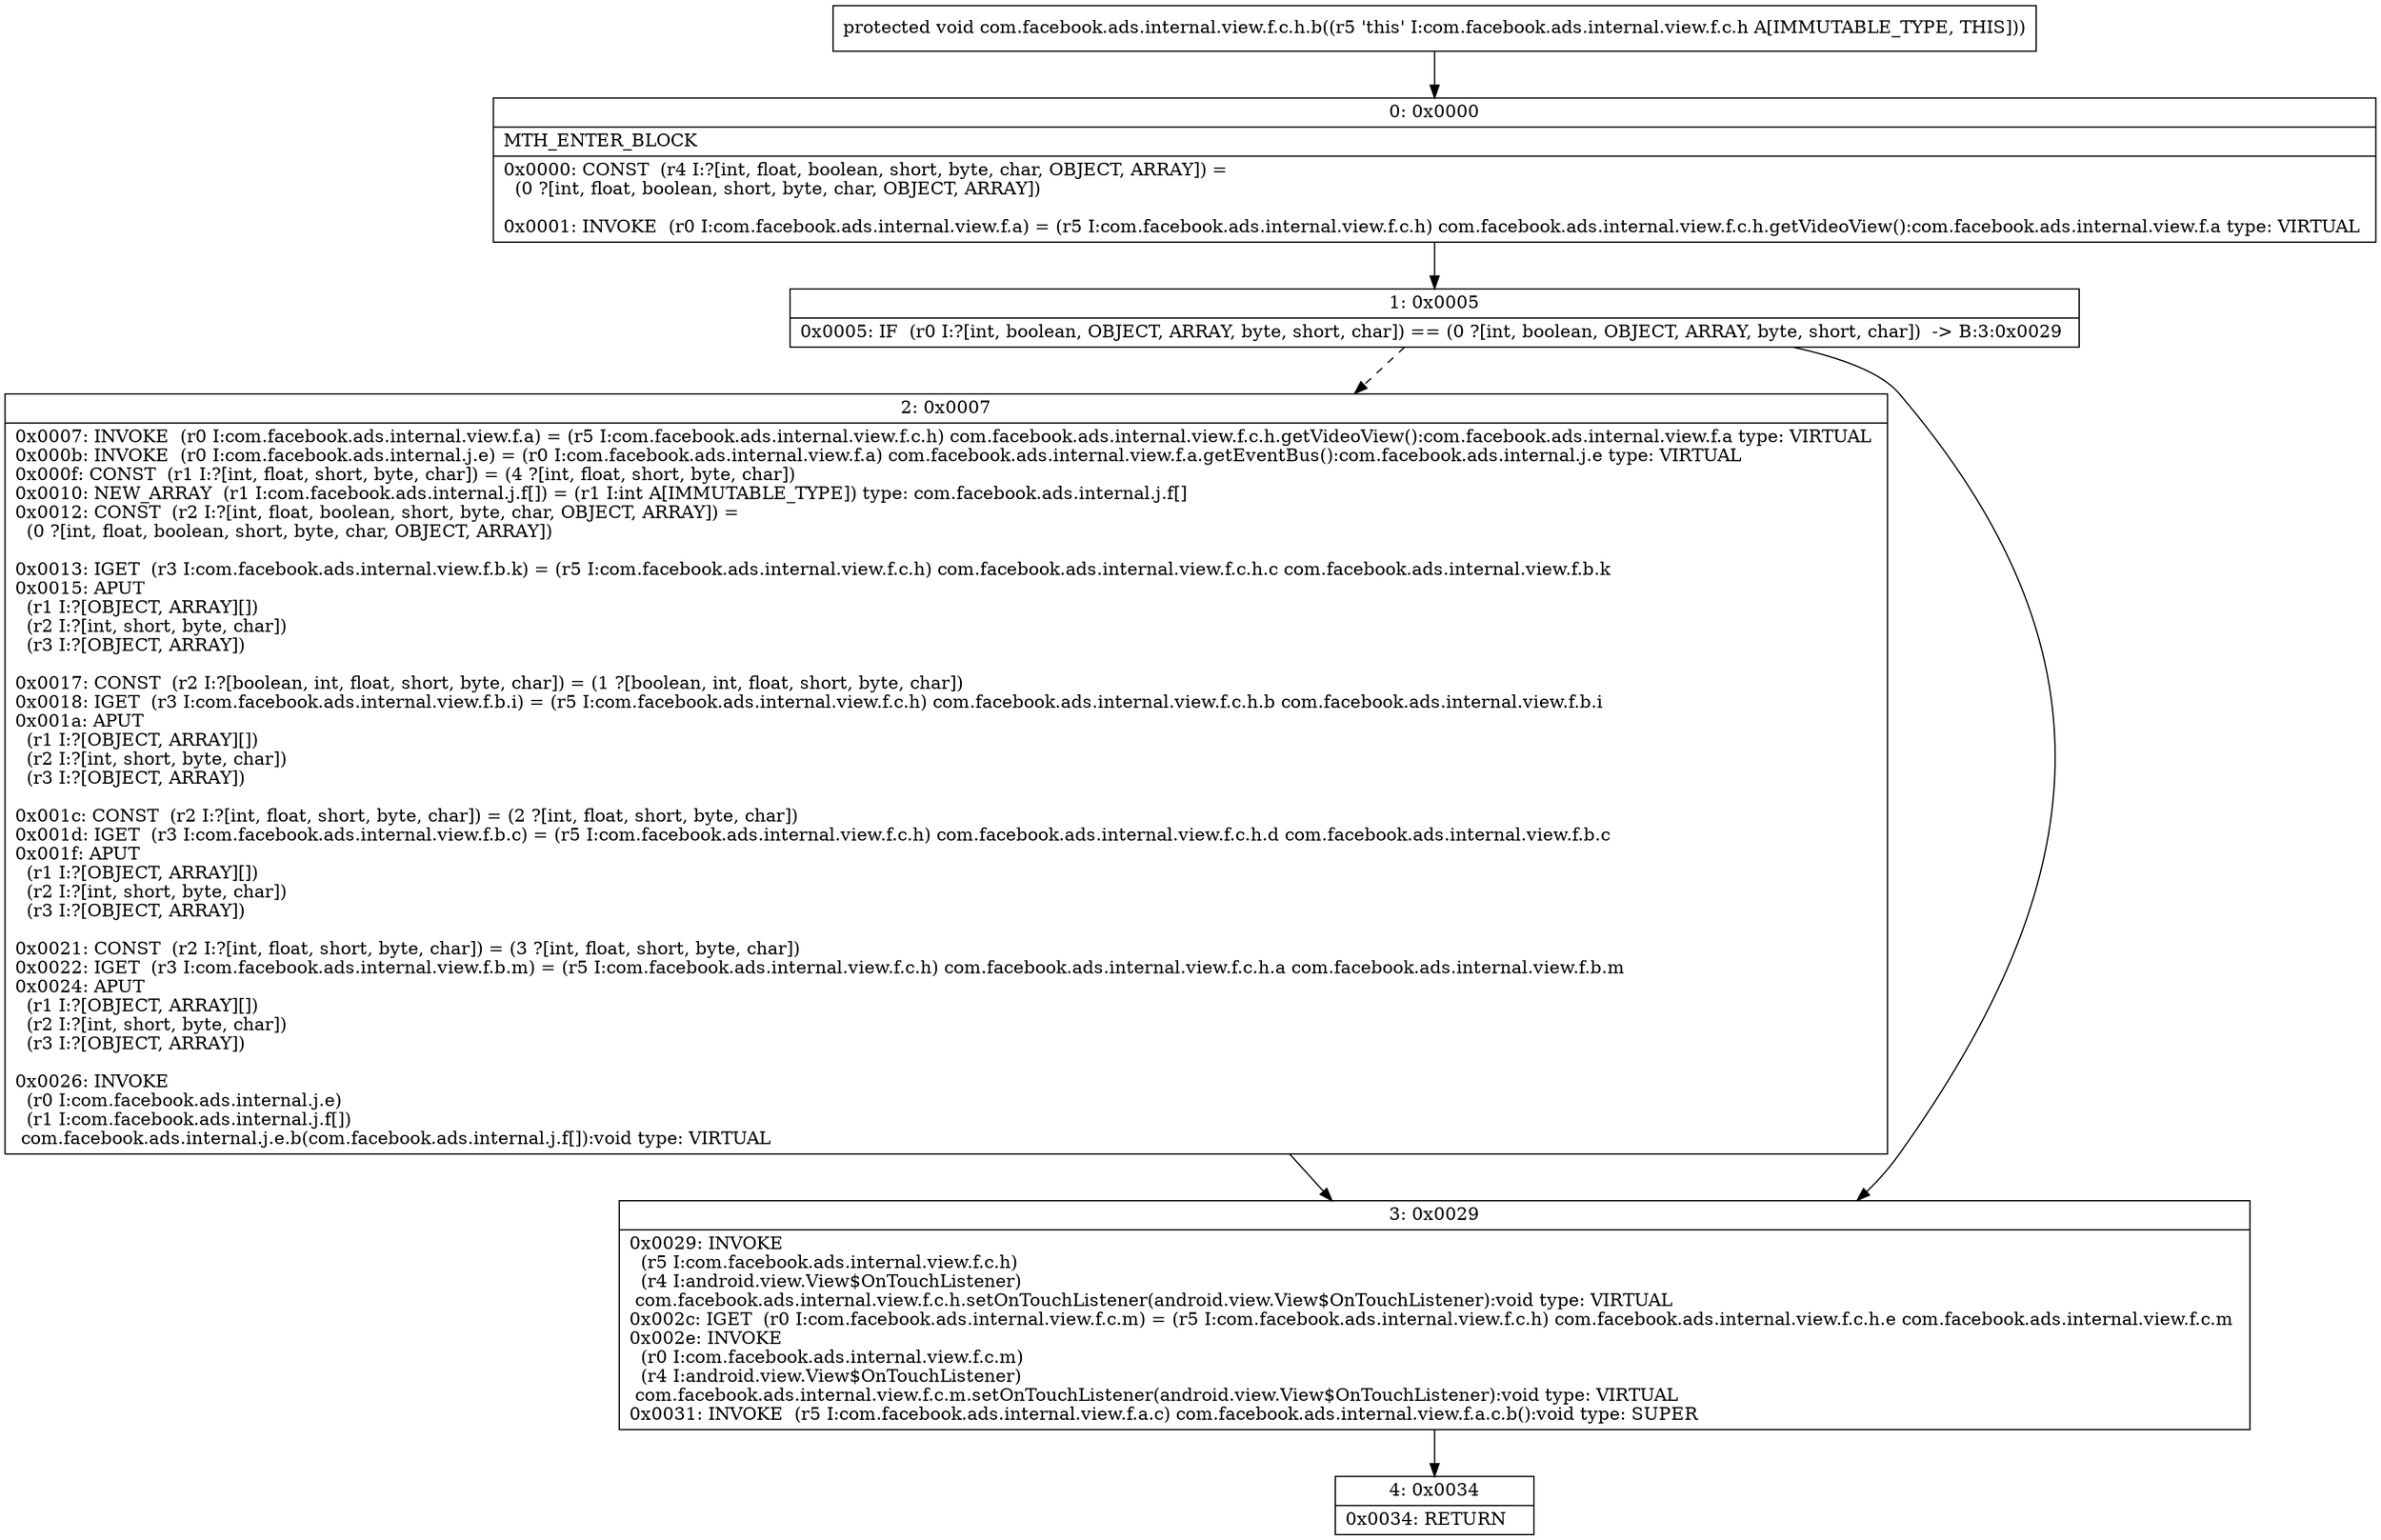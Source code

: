 digraph "CFG forcom.facebook.ads.internal.view.f.c.h.b()V" {
Node_0 [shape=record,label="{0\:\ 0x0000|MTH_ENTER_BLOCK\l|0x0000: CONST  (r4 I:?[int, float, boolean, short, byte, char, OBJECT, ARRAY]) = \l  (0 ?[int, float, boolean, short, byte, char, OBJECT, ARRAY])\l \l0x0001: INVOKE  (r0 I:com.facebook.ads.internal.view.f.a) = (r5 I:com.facebook.ads.internal.view.f.c.h) com.facebook.ads.internal.view.f.c.h.getVideoView():com.facebook.ads.internal.view.f.a type: VIRTUAL \l}"];
Node_1 [shape=record,label="{1\:\ 0x0005|0x0005: IF  (r0 I:?[int, boolean, OBJECT, ARRAY, byte, short, char]) == (0 ?[int, boolean, OBJECT, ARRAY, byte, short, char])  \-\> B:3:0x0029 \l}"];
Node_2 [shape=record,label="{2\:\ 0x0007|0x0007: INVOKE  (r0 I:com.facebook.ads.internal.view.f.a) = (r5 I:com.facebook.ads.internal.view.f.c.h) com.facebook.ads.internal.view.f.c.h.getVideoView():com.facebook.ads.internal.view.f.a type: VIRTUAL \l0x000b: INVOKE  (r0 I:com.facebook.ads.internal.j.e) = (r0 I:com.facebook.ads.internal.view.f.a) com.facebook.ads.internal.view.f.a.getEventBus():com.facebook.ads.internal.j.e type: VIRTUAL \l0x000f: CONST  (r1 I:?[int, float, short, byte, char]) = (4 ?[int, float, short, byte, char]) \l0x0010: NEW_ARRAY  (r1 I:com.facebook.ads.internal.j.f[]) = (r1 I:int A[IMMUTABLE_TYPE]) type: com.facebook.ads.internal.j.f[] \l0x0012: CONST  (r2 I:?[int, float, boolean, short, byte, char, OBJECT, ARRAY]) = \l  (0 ?[int, float, boolean, short, byte, char, OBJECT, ARRAY])\l \l0x0013: IGET  (r3 I:com.facebook.ads.internal.view.f.b.k) = (r5 I:com.facebook.ads.internal.view.f.c.h) com.facebook.ads.internal.view.f.c.h.c com.facebook.ads.internal.view.f.b.k \l0x0015: APUT  \l  (r1 I:?[OBJECT, ARRAY][])\l  (r2 I:?[int, short, byte, char])\l  (r3 I:?[OBJECT, ARRAY])\l \l0x0017: CONST  (r2 I:?[boolean, int, float, short, byte, char]) = (1 ?[boolean, int, float, short, byte, char]) \l0x0018: IGET  (r3 I:com.facebook.ads.internal.view.f.b.i) = (r5 I:com.facebook.ads.internal.view.f.c.h) com.facebook.ads.internal.view.f.c.h.b com.facebook.ads.internal.view.f.b.i \l0x001a: APUT  \l  (r1 I:?[OBJECT, ARRAY][])\l  (r2 I:?[int, short, byte, char])\l  (r3 I:?[OBJECT, ARRAY])\l \l0x001c: CONST  (r2 I:?[int, float, short, byte, char]) = (2 ?[int, float, short, byte, char]) \l0x001d: IGET  (r3 I:com.facebook.ads.internal.view.f.b.c) = (r5 I:com.facebook.ads.internal.view.f.c.h) com.facebook.ads.internal.view.f.c.h.d com.facebook.ads.internal.view.f.b.c \l0x001f: APUT  \l  (r1 I:?[OBJECT, ARRAY][])\l  (r2 I:?[int, short, byte, char])\l  (r3 I:?[OBJECT, ARRAY])\l \l0x0021: CONST  (r2 I:?[int, float, short, byte, char]) = (3 ?[int, float, short, byte, char]) \l0x0022: IGET  (r3 I:com.facebook.ads.internal.view.f.b.m) = (r5 I:com.facebook.ads.internal.view.f.c.h) com.facebook.ads.internal.view.f.c.h.a com.facebook.ads.internal.view.f.b.m \l0x0024: APUT  \l  (r1 I:?[OBJECT, ARRAY][])\l  (r2 I:?[int, short, byte, char])\l  (r3 I:?[OBJECT, ARRAY])\l \l0x0026: INVOKE  \l  (r0 I:com.facebook.ads.internal.j.e)\l  (r1 I:com.facebook.ads.internal.j.f[])\l com.facebook.ads.internal.j.e.b(com.facebook.ads.internal.j.f[]):void type: VIRTUAL \l}"];
Node_3 [shape=record,label="{3\:\ 0x0029|0x0029: INVOKE  \l  (r5 I:com.facebook.ads.internal.view.f.c.h)\l  (r4 I:android.view.View$OnTouchListener)\l com.facebook.ads.internal.view.f.c.h.setOnTouchListener(android.view.View$OnTouchListener):void type: VIRTUAL \l0x002c: IGET  (r0 I:com.facebook.ads.internal.view.f.c.m) = (r5 I:com.facebook.ads.internal.view.f.c.h) com.facebook.ads.internal.view.f.c.h.e com.facebook.ads.internal.view.f.c.m \l0x002e: INVOKE  \l  (r0 I:com.facebook.ads.internal.view.f.c.m)\l  (r4 I:android.view.View$OnTouchListener)\l com.facebook.ads.internal.view.f.c.m.setOnTouchListener(android.view.View$OnTouchListener):void type: VIRTUAL \l0x0031: INVOKE  (r5 I:com.facebook.ads.internal.view.f.a.c) com.facebook.ads.internal.view.f.a.c.b():void type: SUPER \l}"];
Node_4 [shape=record,label="{4\:\ 0x0034|0x0034: RETURN   \l}"];
MethodNode[shape=record,label="{protected void com.facebook.ads.internal.view.f.c.h.b((r5 'this' I:com.facebook.ads.internal.view.f.c.h A[IMMUTABLE_TYPE, THIS])) }"];
MethodNode -> Node_0;
Node_0 -> Node_1;
Node_1 -> Node_2[style=dashed];
Node_1 -> Node_3;
Node_2 -> Node_3;
Node_3 -> Node_4;
}

